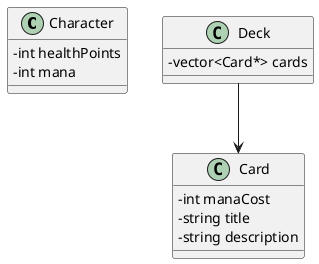 @startuml class-diagram

skinparam ClassAttributeIconSize 0

' Classes principais

class Character {
    - int healthPoints
    - int mana
}

class Card{
    - int manaCost
    - string title
    - string description
}

class Deck{
    - vector<Card*> cards
}


' Relacionamentos

Deck --> Card

@enduml